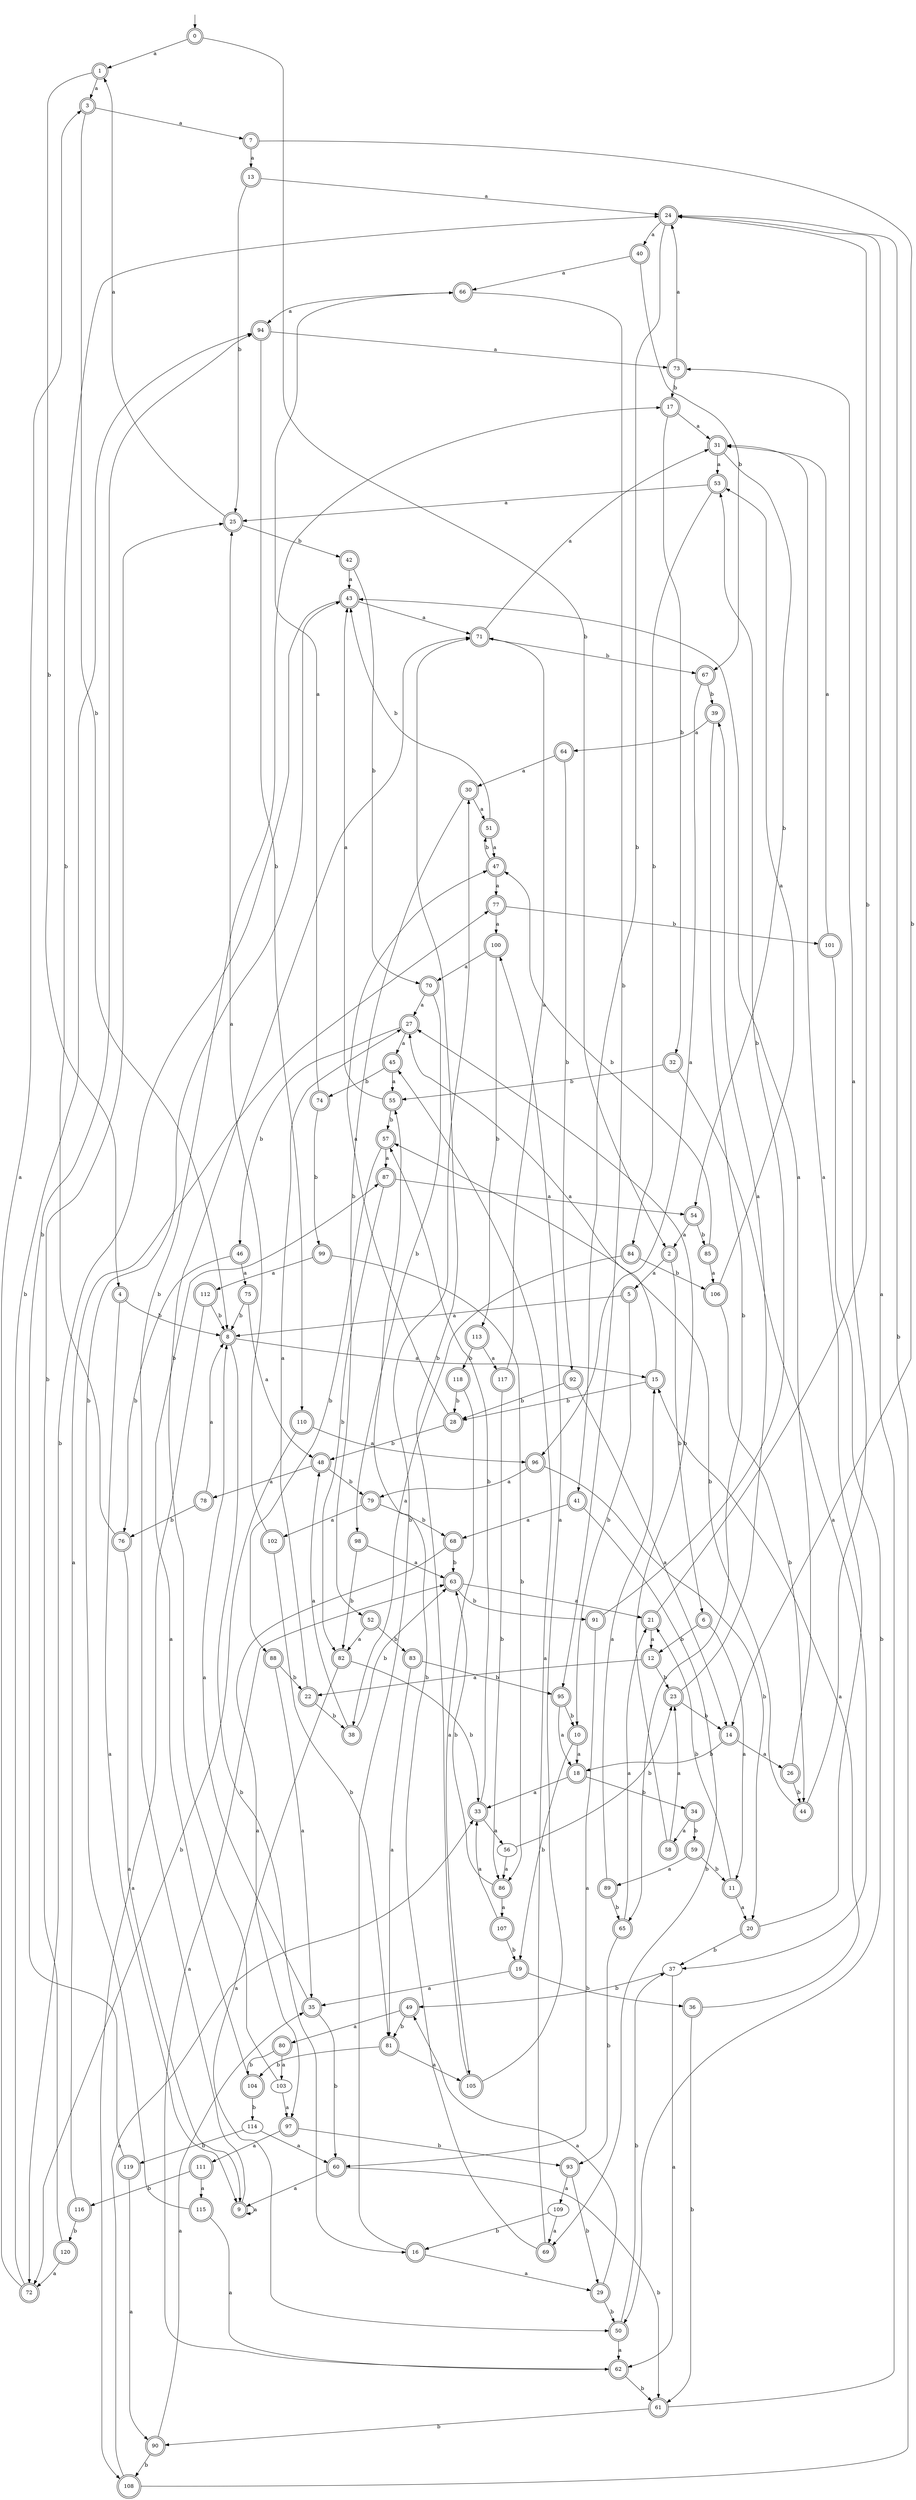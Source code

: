 digraph RandomDFA {
  __start0 [label="", shape=none];
  __start0 -> 0 [label=""];
  0 [shape=circle] [shape=doublecircle]
  0 -> 1 [label="a"]
  0 -> 2 [label="b"]
  1 [shape=doublecircle]
  1 -> 3 [label="a"]
  1 -> 4 [label="b"]
  2 [shape=doublecircle]
  2 -> 5 [label="a"]
  2 -> 6 [label="b"]
  3 [shape=doublecircle]
  3 -> 7 [label="a"]
  3 -> 8 [label="b"]
  4 [shape=doublecircle]
  4 -> 9 [label="a"]
  4 -> 8 [label="b"]
  5 [shape=doublecircle]
  5 -> 8 [label="a"]
  5 -> 10 [label="b"]
  6 [shape=doublecircle]
  6 -> 11 [label="a"]
  6 -> 12 [label="b"]
  7 [shape=doublecircle]
  7 -> 13 [label="a"]
  7 -> 14 [label="b"]
  8 [shape=doublecircle]
  8 -> 15 [label="a"]
  8 -> 16 [label="b"]
  9 [shape=doublecircle]
  9 -> 9 [label="a"]
  9 -> 17 [label="b"]
  10 [shape=doublecircle]
  10 -> 18 [label="a"]
  10 -> 19 [label="b"]
  11 [shape=doublecircle]
  11 -> 20 [label="a"]
  11 -> 21 [label="b"]
  12 [shape=doublecircle]
  12 -> 22 [label="a"]
  12 -> 23 [label="b"]
  13 [shape=doublecircle]
  13 -> 24 [label="a"]
  13 -> 25 [label="b"]
  14 [shape=doublecircle]
  14 -> 26 [label="a"]
  14 -> 18 [label="b"]
  15 [shape=doublecircle]
  15 -> 27 [label="a"]
  15 -> 28 [label="b"]
  16 [shape=doublecircle]
  16 -> 29 [label="a"]
  16 -> 30 [label="b"]
  17 [shape=doublecircle]
  17 -> 31 [label="a"]
  17 -> 32 [label="b"]
  18 [shape=doublecircle]
  18 -> 33 [label="a"]
  18 -> 34 [label="b"]
  19 [shape=doublecircle]
  19 -> 35 [label="a"]
  19 -> 36 [label="b"]
  20 [shape=doublecircle]
  20 -> 31 [label="a"]
  20 -> 37 [label="b"]
  21 [shape=doublecircle]
  21 -> 12 [label="a"]
  21 -> 24 [label="b"]
  22 [shape=doublecircle]
  22 -> 27 [label="a"]
  22 -> 38 [label="b"]
  23 [shape=doublecircle]
  23 -> 39 [label="a"]
  23 -> 14 [label="b"]
  24 [shape=doublecircle]
  24 -> 40 [label="a"]
  24 -> 41 [label="b"]
  25 [shape=doublecircle]
  25 -> 1 [label="a"]
  25 -> 42 [label="b"]
  26 [shape=doublecircle]
  26 -> 43 [label="a"]
  26 -> 44 [label="b"]
  27 [shape=doublecircle]
  27 -> 45 [label="a"]
  27 -> 46 [label="b"]
  28 [shape=doublecircle]
  28 -> 47 [label="a"]
  28 -> 48 [label="b"]
  29 [shape=doublecircle]
  29 -> 49 [label="a"]
  29 -> 50 [label="b"]
  30 [shape=doublecircle]
  30 -> 51 [label="a"]
  30 -> 52 [label="b"]
  31 [shape=doublecircle]
  31 -> 53 [label="a"]
  31 -> 54 [label="b"]
  32 [shape=doublecircle]
  32 -> 37 [label="a"]
  32 -> 55 [label="b"]
  33 [shape=doublecircle]
  33 -> 56 [label="a"]
  33 -> 57 [label="b"]
  34 [shape=doublecircle]
  34 -> 58 [label="a"]
  34 -> 59 [label="b"]
  35 [shape=doublecircle]
  35 -> 8 [label="a"]
  35 -> 60 [label="b"]
  36 [shape=doublecircle]
  36 -> 15 [label="a"]
  36 -> 61 [label="b"]
  37
  37 -> 62 [label="a"]
  37 -> 49 [label="b"]
  38 [shape=doublecircle]
  38 -> 48 [label="a"]
  38 -> 63 [label="b"]
  39 [shape=doublecircle]
  39 -> 64 [label="a"]
  39 -> 65 [label="b"]
  40 [shape=doublecircle]
  40 -> 66 [label="a"]
  40 -> 67 [label="b"]
  41 [shape=doublecircle]
  41 -> 68 [label="a"]
  41 -> 69 [label="b"]
  42 [shape=doublecircle]
  42 -> 43 [label="a"]
  42 -> 70 [label="b"]
  43 [shape=doublecircle]
  43 -> 71 [label="a"]
  43 -> 72 [label="b"]
  44 [shape=doublecircle]
  44 -> 73 [label="a"]
  44 -> 57 [label="b"]
  45 [shape=doublecircle]
  45 -> 55 [label="a"]
  45 -> 74 [label="b"]
  46 [shape=doublecircle]
  46 -> 75 [label="a"]
  46 -> 76 [label="b"]
  47 [shape=doublecircle]
  47 -> 77 [label="a"]
  47 -> 51 [label="b"]
  48 [shape=doublecircle]
  48 -> 78 [label="a"]
  48 -> 79 [label="b"]
  49 [shape=doublecircle]
  49 -> 80 [label="a"]
  49 -> 81 [label="b"]
  50 [shape=doublecircle]
  50 -> 62 [label="a"]
  50 -> 37 [label="b"]
  51 [shape=doublecircle]
  51 -> 47 [label="a"]
  51 -> 43 [label="b"]
  52 [shape=doublecircle]
  52 -> 82 [label="a"]
  52 -> 83 [label="b"]
  53 [shape=doublecircle]
  53 -> 25 [label="a"]
  53 -> 84 [label="b"]
  54 [shape=doublecircle]
  54 -> 2 [label="a"]
  54 -> 85 [label="b"]
  55 [shape=doublecircle]
  55 -> 43 [label="a"]
  55 -> 57 [label="b"]
  56
  56 -> 86 [label="a"]
  56 -> 23 [label="b"]
  57 [shape=doublecircle]
  57 -> 87 [label="a"]
  57 -> 88 [label="b"]
  58 [shape=doublecircle]
  58 -> 23 [label="a"]
  58 -> 27 [label="b"]
  59 [shape=doublecircle]
  59 -> 89 [label="a"]
  59 -> 11 [label="b"]
  60 [shape=doublecircle]
  60 -> 9 [label="a"]
  60 -> 61 [label="b"]
  61 [shape=doublecircle]
  61 -> 24 [label="a"]
  61 -> 90 [label="b"]
  62 [shape=doublecircle]
  62 -> 63 [label="a"]
  62 -> 61 [label="b"]
  63 [shape=doublecircle]
  63 -> 21 [label="a"]
  63 -> 91 [label="b"]
  64 [shape=doublecircle]
  64 -> 30 [label="a"]
  64 -> 92 [label="b"]
  65 [shape=doublecircle]
  65 -> 21 [label="a"]
  65 -> 93 [label="b"]
  66 [shape=doublecircle]
  66 -> 94 [label="a"]
  66 -> 95 [label="b"]
  67 [shape=doublecircle]
  67 -> 96 [label="a"]
  67 -> 39 [label="b"]
  68 [shape=doublecircle]
  68 -> 97 [label="a"]
  68 -> 63 [label="b"]
  69 [shape=doublecircle]
  69 -> 45 [label="a"]
  69 -> 55 [label="b"]
  70 [shape=doublecircle]
  70 -> 27 [label="a"]
  70 -> 98 [label="b"]
  71 [shape=doublecircle]
  71 -> 31 [label="a"]
  71 -> 67 [label="b"]
  72 [shape=doublecircle]
  72 -> 3 [label="a"]
  72 -> 94 [label="b"]
  73 [shape=doublecircle]
  73 -> 24 [label="a"]
  73 -> 17 [label="b"]
  74 [shape=doublecircle]
  74 -> 66 [label="a"]
  74 -> 99 [label="b"]
  75 [shape=doublecircle]
  75 -> 48 [label="a"]
  75 -> 8 [label="b"]
  76 [shape=doublecircle]
  76 -> 9 [label="a"]
  76 -> 24 [label="b"]
  77 [shape=doublecircle]
  77 -> 100 [label="a"]
  77 -> 101 [label="b"]
  78 [shape=doublecircle]
  78 -> 8 [label="a"]
  78 -> 76 [label="b"]
  79 [shape=doublecircle]
  79 -> 102 [label="a"]
  79 -> 68 [label="b"]
  80 [shape=doublecircle]
  80 -> 103 [label="a"]
  80 -> 104 [label="b"]
  81 [shape=doublecircle]
  81 -> 105 [label="a"]
  81 -> 104 [label="b"]
  82 [shape=doublecircle]
  82 -> 50 [label="a"]
  82 -> 33 [label="b"]
  83 [shape=doublecircle]
  83 -> 81 [label="a"]
  83 -> 95 [label="b"]
  84 [shape=doublecircle]
  84 -> 38 [label="a"]
  84 -> 106 [label="b"]
  85 [shape=doublecircle]
  85 -> 106 [label="a"]
  85 -> 47 [label="b"]
  86 [shape=doublecircle]
  86 -> 107 [label="a"]
  86 -> 63 [label="b"]
  87 [shape=doublecircle]
  87 -> 54 [label="a"]
  87 -> 82 [label="b"]
  88 [shape=doublecircle]
  88 -> 35 [label="a"]
  88 -> 22 [label="b"]
  89 [shape=doublecircle]
  89 -> 15 [label="a"]
  89 -> 65 [label="b"]
  90 [shape=doublecircle]
  90 -> 35 [label="a"]
  90 -> 108 [label="b"]
  91 [shape=doublecircle]
  91 -> 60 [label="a"]
  91 -> 53 [label="b"]
  92 [shape=doublecircle]
  92 -> 14 [label="a"]
  92 -> 28 [label="b"]
  93 [shape=doublecircle]
  93 -> 109 [label="a"]
  93 -> 29 [label="b"]
  94 [shape=doublecircle]
  94 -> 73 [label="a"]
  94 -> 110 [label="b"]
  95 [shape=doublecircle]
  95 -> 18 [label="a"]
  95 -> 10 [label="b"]
  96 [shape=doublecircle]
  96 -> 79 [label="a"]
  96 -> 20 [label="b"]
  97 [shape=doublecircle]
  97 -> 111 [label="a"]
  97 -> 93 [label="b"]
  98 [shape=doublecircle]
  98 -> 63 [label="a"]
  98 -> 82 [label="b"]
  99 [shape=doublecircle]
  99 -> 112 [label="a"]
  99 -> 86 [label="b"]
  100 [shape=doublecircle]
  100 -> 70 [label="a"]
  100 -> 113 [label="b"]
  101 [shape=doublecircle]
  101 -> 31 [label="a"]
  101 -> 50 [label="b"]
  102 [shape=doublecircle]
  102 -> 25 [label="a"]
  102 -> 81 [label="b"]
  103
  103 -> 97 [label="a"]
  103 -> 71 [label="b"]
  104 [shape=doublecircle]
  104 -> 87 [label="a"]
  104 -> 114 [label="b"]
  105 [shape=doublecircle]
  105 -> 100 [label="a"]
  105 -> 71 [label="b"]
  106 [shape=doublecircle]
  106 -> 53 [label="a"]
  106 -> 44 [label="b"]
  107 [shape=doublecircle]
  107 -> 33 [label="a"]
  107 -> 19 [label="b"]
  108 [shape=doublecircle]
  108 -> 33 [label="a"]
  108 -> 24 [label="b"]
  109
  109 -> 69 [label="a"]
  109 -> 16 [label="b"]
  110 [shape=doublecircle]
  110 -> 96 [label="a"]
  110 -> 72 [label="b"]
  111 [shape=doublecircle]
  111 -> 115 [label="a"]
  111 -> 116 [label="b"]
  112 [shape=doublecircle]
  112 -> 108 [label="a"]
  112 -> 8 [label="b"]
  113 [shape=doublecircle]
  113 -> 117 [label="a"]
  113 -> 118 [label="b"]
  114
  114 -> 60 [label="a"]
  114 -> 119 [label="b"]
  115 [shape=doublecircle]
  115 -> 62 [label="a"]
  115 -> 43 [label="b"]
  116 [shape=doublecircle]
  116 -> 77 [label="a"]
  116 -> 120 [label="b"]
  117 [shape=doublecircle]
  117 -> 71 [label="a"]
  117 -> 86 [label="b"]
  118 [shape=doublecircle]
  118 -> 105 [label="a"]
  118 -> 28 [label="b"]
  119 [shape=doublecircle]
  119 -> 90 [label="a"]
  119 -> 94 [label="b"]
  120 [shape=doublecircle]
  120 -> 72 [label="a"]
  120 -> 25 [label="b"]
}
